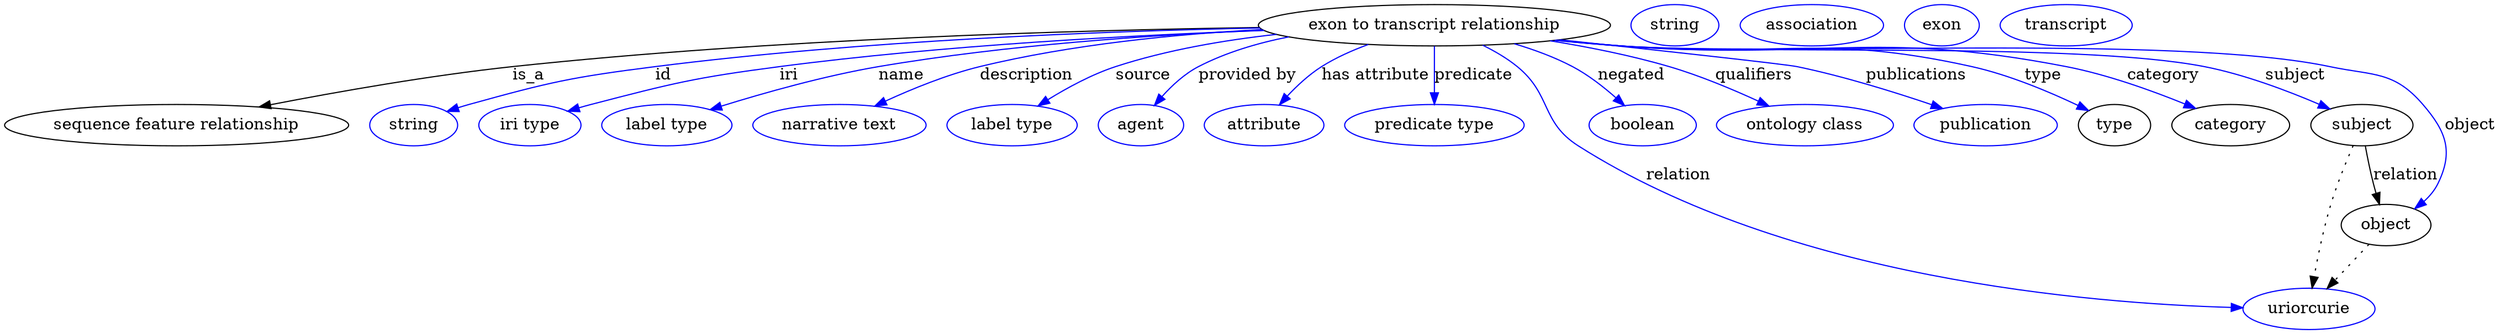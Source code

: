 digraph {
	graph [bb="0,0,1777.7,283"];
	node [label="\N"];
	"exon to transcript relationship"	 [height=0.5,
		label="exon to transcript relationship",
		pos="1002.7,265",
		width=3.2317];
	"sequence feature relationship"	 [height=0.5,
		pos="113.74,178",
		width=3.1594];
	"exon to transcript relationship" -> "sequence feature relationship"	 [label=is_a,
		lp="359.74,221.5",
		pos="e,172.68,193.51 889.2,260.93 730.33,254.85 449.81,242.66 348.74,229 292.27,221.37 229.22,207.38 182.65,195.98"];
	id	 [color=blue,
		height=0.5,
		label=string,
		pos="275.74,178",
		width=0.84854];
	"exon to transcript relationship" -> id	 [color=blue,
		label=id,
		lp="458.24,221.5",
		pos="e,299.56,189.59 890.82,259.94 755.05,253.4 534.22,241.39 452.74,229 390.82,219.59 375,216.27 315.74,196 313.49,195.23 311.19,194.38 \
308.9,193.48",
		style=solid];
	iri	 [color=blue,
		height=0.5,
		label="iri type",
		pos="360.74,178",
		width=1.011];
	"exon to transcript relationship" -> iri	 [color=blue,
		label=iri,
		lp="550.24,221.5",
		pos="e,388.74,189.66 888.98,261.08 795.73,256.67 660.58,247.53 543.74,229 481.88,219.19 466.49,214.79 406.74,196 403.98,195.13 401.15,\
194.18 398.31,193.18",
		style=solid];
	name	 [color=blue,
		height=0.5,
		label="label type",
		pos="460.74,178",
		width=1.2638];
	"exon to transcript relationship" -> name	 [color=blue,
		label=name,
		lp="633.24,221.5",
		pos="e,492.94,190.83 889.34,260.86 812.15,256.47 708.01,247.45 617.74,229 577.84,220.84 533.85,206.02 502.61,194.46",
		style=solid];
	description	 [color=blue,
		height=0.5,
		label="narrative text",
		pos="581.74,178",
		width=1.6068];
	"exon to transcript relationship" -> description	 [color=blue,
		label=description,
		lp="724.24,221.5",
		pos="e,609.82,193.76 900.11,256.49 825.58,249.66 731.46,239.51 693.74,229 667.74,221.76 640.13,209.25 618.83,198.43",
		style=solid];
	source	 [color=blue,
		height=0.5,
		label="label type",
		pos="702.74,178",
		width=1.2638];
	"exon to transcript relationship" -> source	 [color=blue,
		label=source,
		lp="805.74,221.5",
		pos="e,724.31,194.06 901.72,256.01 865.04,250.7 823.78,242.29 787.74,229 768.44,221.88 748.63,210.29 732.99,199.96",
		style=solid];
	"provided by"	 [color=blue,
		height=0.5,
		label=agent,
		pos="795.74,178",
		width=0.83048];
	"exon to transcript relationship" -> "provided by"	 [color=blue,
		label="provided by",
		lp="879.74,221.5",
		pos="e,808.22,194.69 913.35,253.32 890.69,247.99 867.04,240.25 846.74,229 834.76,222.36 823.71,212.09 814.98,202.49",
		style=solid];
	"has attribute"	 [color=blue,
		height=0.5,
		label=attribute,
		pos="883.74,178",
		width=1.1193];
	"exon to transcript relationship" -> "has attribute"	 [color=blue,
		label="has attribute",
		lp="965.24,221.5",
		pos="e,897.17,195.06 962.98,247.88 952.39,242.52 941.26,236.12 931.74,229 921.65,221.45 911.86,211.65 903.79,202.67",
		style=solid];
	predicate	 [color=blue,
		height=0.5,
		label="predicate type",
		pos="1002.7,178",
		width=1.679];
	"exon to transcript relationship" -> predicate	 [color=blue,
		label=predicate,
		lp="1027.7,221.5",
		pos="e,1002.7,196 1002.7,246.97 1002.7,235.19 1002.7,219.56 1002.7,206.16",
		style=solid];
	relation	 [color=blue,
		height=0.5,
		label=uriorcurie,
		pos="1640.7,18",
		width=1.2638];
	"exon to transcript relationship" -> relation	 [color=blue,
		label=relation,
		lp="1184.7,134.5",
		pos="e,1595.5,20.411 1032.6,247.59 1040.9,242.14 1049.5,235.77 1056.7,229 1085,202.59 1077.6,181.47 1109.7,160 1261.7,58.588 1483.3,29.441 \
1585.4,21.189",
		style=solid];
	negated	 [color=blue,
		height=0.5,
		label=boolean,
		pos="1156.7,178",
		width=1.0652];
	"exon to transcript relationship" -> negated	 [color=blue,
		label=negated,
		lp="1145.2,221.5",
		pos="e,1142.8,195.12 1060.9,249.39 1075.8,244.09 1091.4,237.35 1104.7,229 1116.1,221.89 1127,211.9 1135.9,202.64",
		style=solid];
	qualifiers	 [color=blue,
		height=0.5,
		label="ontology class",
		pos="1274.7,178",
		width=1.7151];
	"exon to transcript relationship" -> qualifiers	 [color=blue,
		label=qualifiers,
		lp="1232.7,221.5",
		pos="e,1246.4,194.25 1083.3,251.9 1111.4,246.24 1142.8,238.67 1170.7,229 1193.7,221.04 1218.2,209.23 1237.6,198.98",
		style=solid];
	publications	 [color=blue,
		height=0.5,
		label=publication,
		pos="1404.7,178",
		width=1.3902];
	"exon to transcript relationship" -> publications	 [color=blue,
		label=publications,
		lp="1344.2,221.5",
		pos="e,1372.3,191.87 1087.8,252.63 1101.2,250.72 1114.8,248.79 1127.7,247 1187.7,238.69 1203.9,243.31 1262.7,229 1297.2,220.61 1335,206.81 \
1362.9,195.68",
		style=solid];
	type	 [height=0.5,
		pos="1499.7,178",
		width=0.75];
	"exon to transcript relationship" -> type	 [color=blue,
		label=type,
		lp="1437.7,221.5",
		pos="e,1478.8,189.84 1085.3,252.25 1099.5,250.31 1114,248.47 1127.7,247 1240.3,234.93 1271.5,254.43 1381.7,229 1413.1,221.77 1446.5,206.51 \
1469.8,194.56",
		style=solid];
	category	 [height=0.5,
		pos="1585.7,178",
		width=1.1374];
	"exon to transcript relationship" -> category	 [color=blue,
		label=category,
		lp="1526.2,221.5",
		pos="e,1558.2,191.58 1084.6,252.15 1099,250.21 1113.8,248.39 1127.7,247 1272.1,232.64 1311.9,259.52 1453.7,229 1487,221.85 1522.8,207.54 \
1548.8,195.89",
		style=solid];
	subject	 [height=0.5,
		pos="1680.7,178",
		width=0.99297];
	"exon to transcript relationship" -> subject	 [color=blue,
		label=subject,
		lp="1619.2,221.5",
		pos="e,1655.8,190.99 1084,252.09 1098.5,250.13 1113.5,248.32 1127.7,247 1222.1,238.24 1461.1,248.94 1553.7,229 1586.5,221.95 1621.7,207.2 \
1646.7,195.36",
		style=solid];
	object	 [height=0.5,
		pos="1700.7,91",
		width=0.9027];
	"exon to transcript relationship" -> object	 [color=blue,
		label=object,
		lp="1760.7,178",
		pos="e,1720.9,105.27 1083.6,252.05 1098.3,250.08 1113.4,248.28 1127.7,247 1241.8,236.82 1530.7,252.5 1642.7,229 1681.6,220.85 1700,226.22 \
1725.7,196 1745.9,172.3 1749.8,155.68 1737.7,127 1735.5,121.74 1732.1,116.86 1728.2,112.51",
		style=solid];
	association_type	 [color=blue,
		height=0.5,
		label=string,
		pos="1167.7,265",
		width=0.84854];
	association_category	 [color=blue,
		height=0.5,
		label=association,
		pos="1266.7,265",
		width=1.3902];
	subject -> relation	 [pos="e,1644,36.239 1674.8,159.97 1670.3,146.12 1664.2,126.47 1659.7,109 1654.4,88.088 1649.4,64.188 1645.9,46.13",
		style=dotted];
	subject -> object	 [label=relation,
		lp="1712.7,134.5",
		pos="e,1696.6,109 1684.9,159.97 1687.6,148.08 1691.3,132.25 1694.4,118.76"];
	"exon to transcript relationship_subject"	 [color=blue,
		height=0.5,
		label=exon,
		pos="1362.7,265",
		width=0.77632];
	object -> relation	 [pos="e,1654.9,35.261 1687.1,74.435 1679.5,65.207 1669.9,53.528 1661.4,43.191",
		style=dotted];
	"exon to transcript relationship_object"	 [color=blue,
		height=0.5,
		label=transcript,
		pos="1452.7,265",
		width=1.2277];
}
